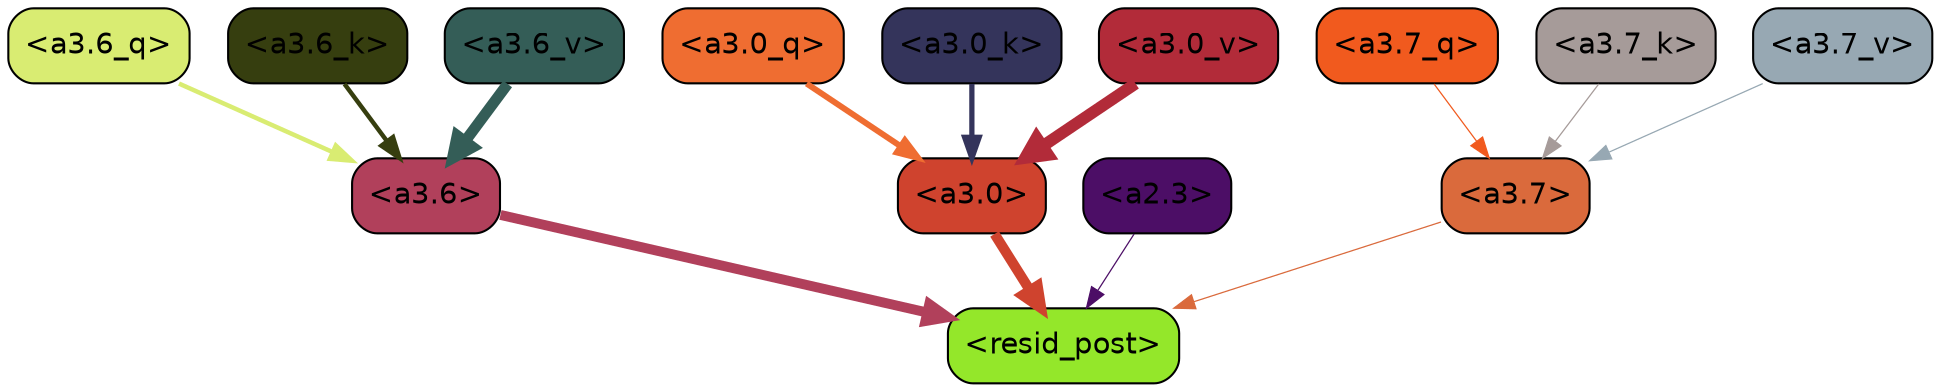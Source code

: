 strict digraph "" {
	graph [bgcolor=transparent,
		layout=dot,
		overlap=false,
		splines=true
	];
	"<a3.7>"	[color=black,
		fillcolor="#da6a3c",
		fontname=Helvetica,
		shape=box,
		style="filled, rounded"];
	"<resid_post>"	[color=black,
		fillcolor="#94e72a",
		fontname=Helvetica,
		shape=box,
		style="filled, rounded"];
	"<a3.7>" -> "<resid_post>"	[color="#da6a3c",
		penwidth=0.6];
	"<a3.6>"	[color=black,
		fillcolor="#b1405b",
		fontname=Helvetica,
		shape=box,
		style="filled, rounded"];
	"<a3.6>" -> "<resid_post>"	[color="#b1405b",
		penwidth=4.753257989883423];
	"<a3.0>"	[color=black,
		fillcolor="#cf432e",
		fontname=Helvetica,
		shape=box,
		style="filled, rounded"];
	"<a3.0>" -> "<resid_post>"	[color="#cf432e",
		penwidth=4.90053927898407];
	"<a2.3>"	[color=black,
		fillcolor="#4c0e66",
		fontname=Helvetica,
		shape=box,
		style="filled, rounded"];
	"<a2.3>" -> "<resid_post>"	[color="#4c0e66",
		penwidth=0.6];
	"<a3.7_q>"	[color=black,
		fillcolor="#f15a1e",
		fontname=Helvetica,
		shape=box,
		style="filled, rounded"];
	"<a3.7_q>" -> "<a3.7>"	[color="#f15a1e",
		penwidth=0.6];
	"<a3.6_q>"	[color=black,
		fillcolor="#d9ec72",
		fontname=Helvetica,
		shape=box,
		style="filled, rounded"];
	"<a3.6_q>" -> "<a3.6>"	[color="#d9ec72",
		penwidth=2.160832464694977];
	"<a3.0_q>"	[color=black,
		fillcolor="#ef6d31",
		fontname=Helvetica,
		shape=box,
		style="filled, rounded"];
	"<a3.0_q>" -> "<a3.0>"	[color="#ef6d31",
		penwidth=2.870753765106201];
	"<a3.7_k>"	[color=black,
		fillcolor="#a69b99",
		fontname=Helvetica,
		shape=box,
		style="filled, rounded"];
	"<a3.7_k>" -> "<a3.7>"	[color="#a69b99",
		penwidth=0.6];
	"<a3.6_k>"	[color=black,
		fillcolor="#363e0f",
		fontname=Helvetica,
		shape=box,
		style="filled, rounded"];
	"<a3.6_k>" -> "<a3.6>"	[color="#363e0f",
		penwidth=2.13908451795578];
	"<a3.0_k>"	[color=black,
		fillcolor="#34345b",
		fontname=Helvetica,
		shape=box,
		style="filled, rounded"];
	"<a3.0_k>" -> "<a3.0>"	[color="#34345b",
		penwidth=2.520303964614868];
	"<a3.7_v>"	[color=black,
		fillcolor="#97a8b3",
		fontname=Helvetica,
		shape=box,
		style="filled, rounded"];
	"<a3.7_v>" -> "<a3.7>"	[color="#97a8b3",
		penwidth=0.6];
	"<a3.6_v>"	[color=black,
		fillcolor="#345d57",
		fontname=Helvetica,
		shape=box,
		style="filled, rounded"];
	"<a3.6_v>" -> "<a3.6>"	[color="#345d57",
		penwidth=5.297133803367615];
	"<a3.0_v>"	[color=black,
		fillcolor="#b22b39",
		fontname=Helvetica,
		shape=box,
		style="filled, rounded"];
	"<a3.0_v>" -> "<a3.0>"	[color="#b22b39",
		penwidth=5.680712580680847];
}
